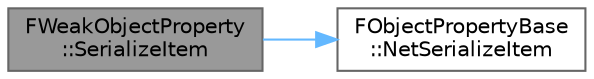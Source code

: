 digraph "FWeakObjectProperty::SerializeItem"
{
 // INTERACTIVE_SVG=YES
 // LATEX_PDF_SIZE
  bgcolor="transparent";
  edge [fontname=Helvetica,fontsize=10,labelfontname=Helvetica,labelfontsize=10];
  node [fontname=Helvetica,fontsize=10,shape=box,height=0.2,width=0.4];
  rankdir="LR";
  Node1 [id="Node000001",label="FWeakObjectProperty\l::SerializeItem",height=0.2,width=0.4,color="gray40", fillcolor="grey60", style="filled", fontcolor="black",tooltip=" "];
  Node1 -> Node2 [id="edge1_Node000001_Node000002",color="steelblue1",style="solid",tooltip=" "];
  Node2 [id="Node000002",label="FObjectPropertyBase\l::NetSerializeItem",height=0.2,width=0.4,color="grey40", fillcolor="white", style="filled",URL="$d6/d97/classFObjectPropertyBase.html#abefb731f631d6b89c1fcc80356d679bd",tooltip=" "];
}
